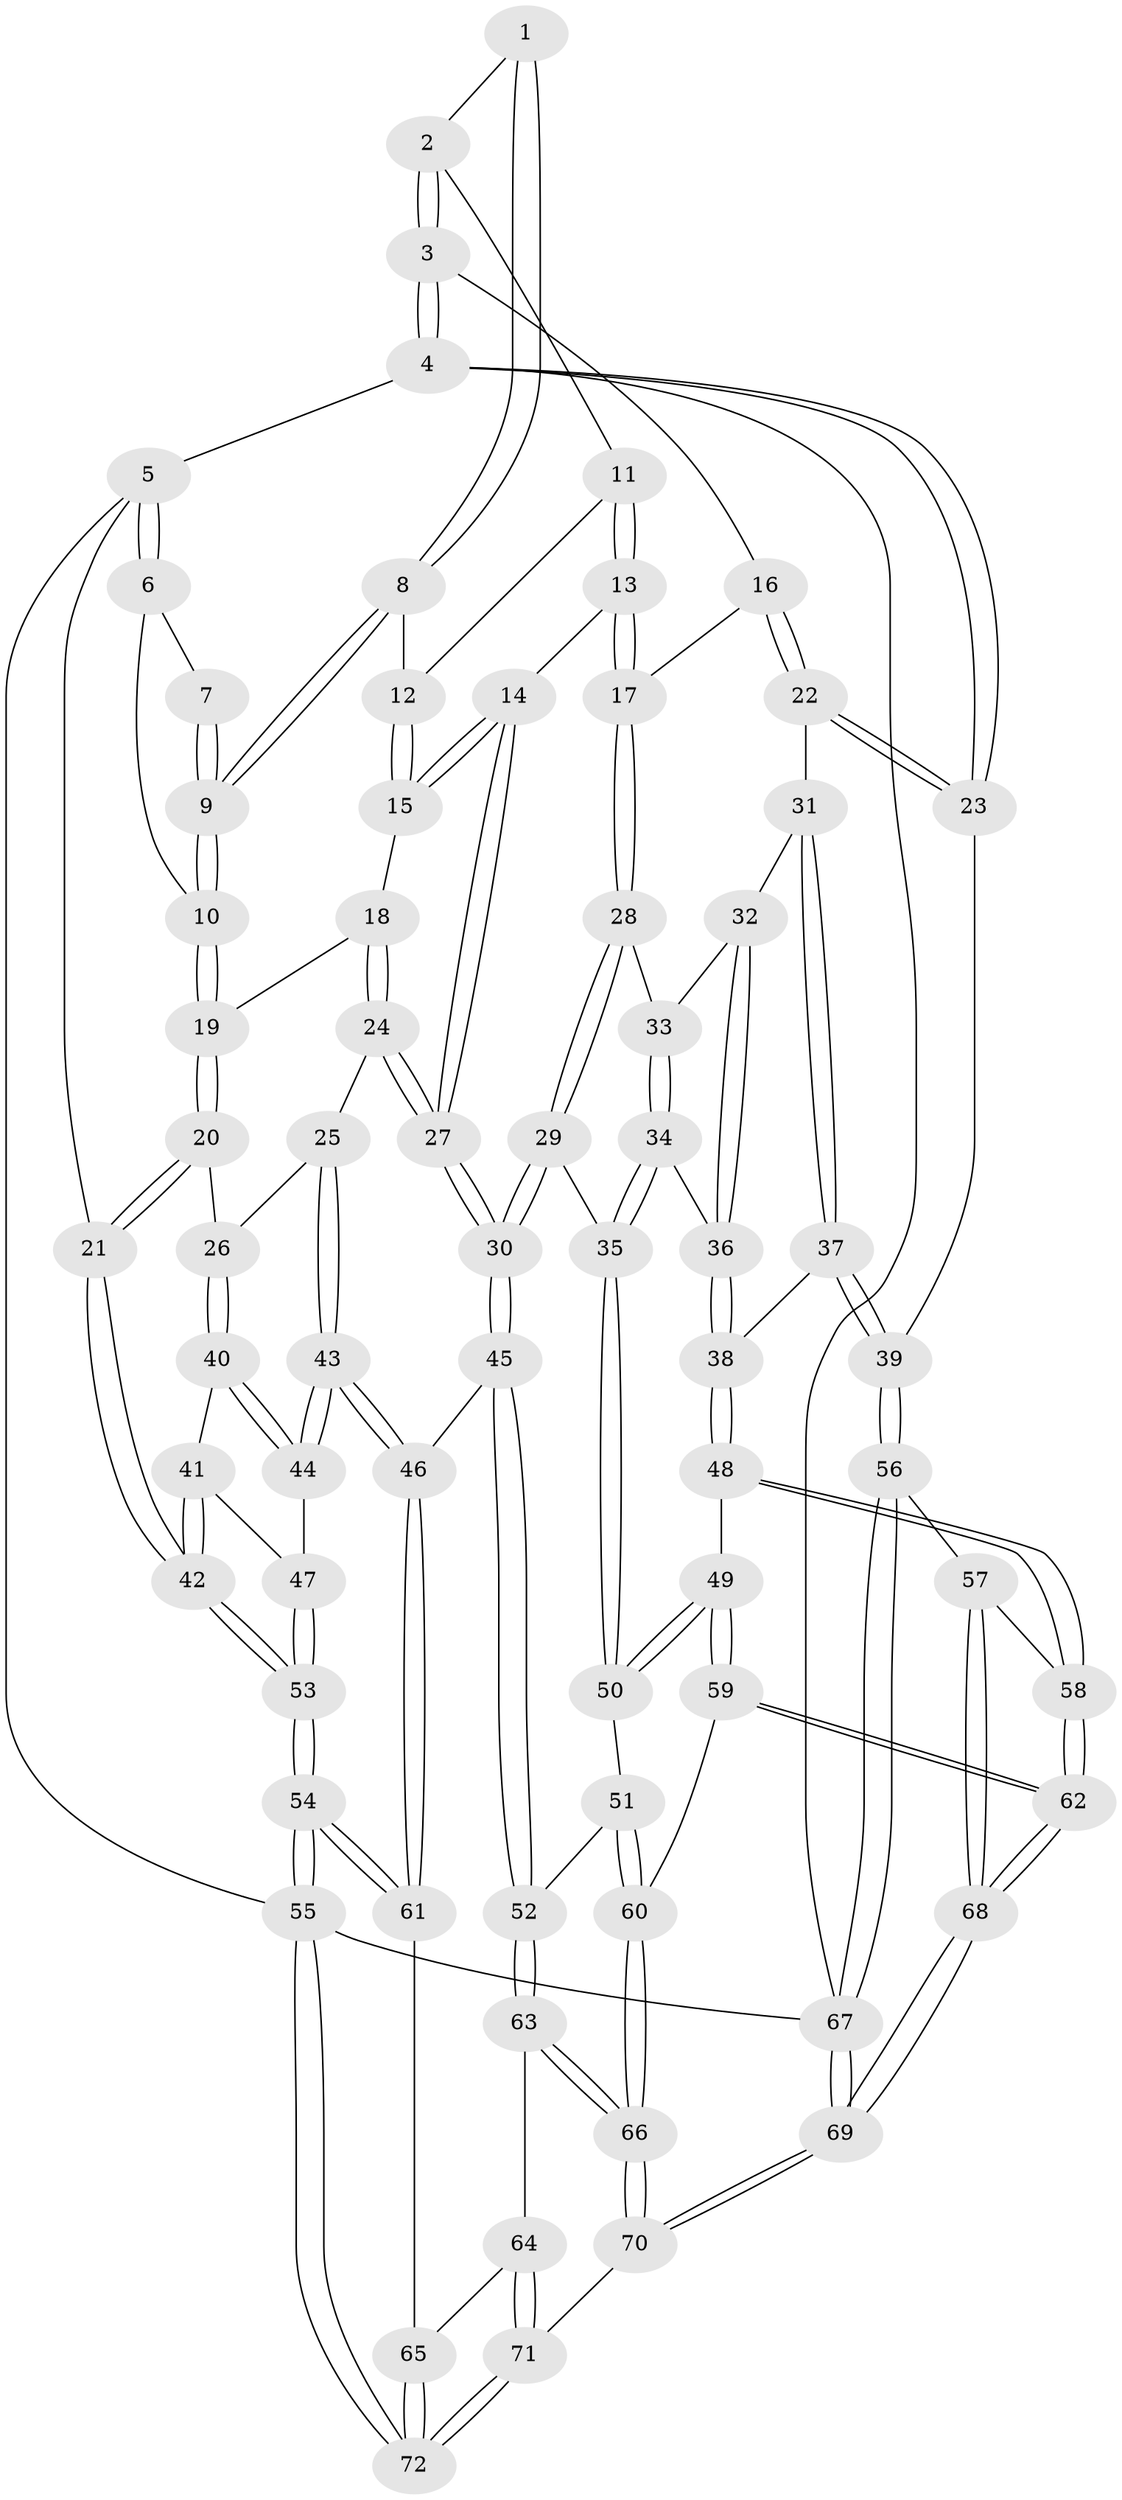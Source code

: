 // coarse degree distribution, {3: 0.18181818181818182, 4: 0.38636363636363635, 6: 0.06818181818181818, 5: 0.36363636363636365}
// Generated by graph-tools (version 1.1) at 2025/24/03/03/25 07:24:38]
// undirected, 72 vertices, 177 edges
graph export_dot {
graph [start="1"]
  node [color=gray90,style=filled];
  1 [pos="+0.4395999276112756+0"];
  2 [pos="+0.6146857964490512+0"];
  3 [pos="+0.7399371063383748+0"];
  4 [pos="+1+0"];
  5 [pos="+0+0"];
  6 [pos="+0+0"];
  7 [pos="+0.20815467856787132+0"];
  8 [pos="+0.26902490432049997+0.10625940080858916"];
  9 [pos="+0.2631350000280821+0.1086232665293589"];
  10 [pos="+0.22702558455502947+0.15489419711460573"];
  11 [pos="+0.5357559426703224+0"];
  12 [pos="+0.43153012174484257+0.07088822439656463"];
  13 [pos="+0.5237946013714646+0.3096202779083121"];
  14 [pos="+0.5029576833824821+0.31268757496013394"];
  15 [pos="+0.40040282994904264+0.25361718530741395"];
  16 [pos="+0.7904443019149711+0.1379547728345288"];
  17 [pos="+0.5281214617845799+0.3108898687213181"];
  18 [pos="+0.3185227210395151+0.2524238283245"];
  19 [pos="+0.22533735051982223+0.1579559811373573"];
  20 [pos="+0+0.23136435050051107"];
  21 [pos="+0+0.17973375468088634"];
  22 [pos="+0.8696224688806157+0.2663443069541484"];
  23 [pos="+1+0.2752142368388774"];
  24 [pos="+0.27302568604862565+0.3732028886828862"];
  25 [pos="+0.15657948619309311+0.40350826401842477"];
  26 [pos="+0.046833938436791636+0.333421620714114"];
  27 [pos="+0.3861834192824176+0.47246327714466446"];
  28 [pos="+0.6026501642362192+0.39325298187549246"];
  29 [pos="+0.5332681049973907+0.5652183461941167"];
  30 [pos="+0.38886297113459856+0.5743656257079187"];
  31 [pos="+0.8358746696624274+0.35253311486820865"];
  32 [pos="+0.6897867986907203+0.4080937305035324"];
  33 [pos="+0.6588674155618338+0.40774868898545885"];
  34 [pos="+0.6481751852777444+0.5271357054935498"];
  35 [pos="+0.5539171880910011+0.5778353166171804"];
  36 [pos="+0.7246815477478503+0.5601928110016231"];
  37 [pos="+0.8884436572157132+0.5389671372855976"];
  38 [pos="+0.7693223591553181+0.6248424310841239"];
  39 [pos="+1+0.6442738870921327"];
  40 [pos="+0.055388395065092765+0.5093312148625295"];
  41 [pos="+0.02274055497988436+0.5327399706668876"];
  42 [pos="+0+0.5369452420977778"];
  43 [pos="+0.21195631642593946+0.643204393603419"];
  44 [pos="+0.16809023513078786+0.6443347567688809"];
  45 [pos="+0.3191227697964416+0.6604477398060085"];
  46 [pos="+0.25230091723046305+0.6642976869761157"];
  47 [pos="+0.11567463125542016+0.6547264786745789"];
  48 [pos="+0.7288527431972682+0.6984200342624924"];
  49 [pos="+0.7096984121649678+0.7051249256582082"];
  50 [pos="+0.6139320994957796+0.6457268398321513"];
  51 [pos="+0.48526504570536794+0.7327079983318857"];
  52 [pos="+0.37160643221398376+0.7267165865176298"];
  53 [pos="+0+0.7694210163882947"];
  54 [pos="+0+0.7718990419200997"];
  55 [pos="+0+1"];
  56 [pos="+1+0.7372622179607288"];
  57 [pos="+1+0.7685252319948465"];
  58 [pos="+0.8612578227482884+0.8007979984338686"];
  59 [pos="+0.6420720826699005+0.8077376399417295"];
  60 [pos="+0.6380957416741673+0.8094415978235856"];
  61 [pos="+0.1588426054014522+0.9060889497786035"];
  62 [pos="+0.7942722545246017+1"];
  63 [pos="+0.40499147175971734+0.8416687446182319"];
  64 [pos="+0.37066173038637473+0.8921687244172708"];
  65 [pos="+0.17290647333923487+0.9397414506614356"];
  66 [pos="+0.5324751865739423+0.9076691034126094"];
  67 [pos="+1+1"];
  68 [pos="+0.797458435055246+1"];
  69 [pos="+0.797776372771754+1"];
  70 [pos="+0.5707327940575514+1"];
  71 [pos="+0.3673365596759754+1"];
  72 [pos="+0.1817511968286922+1"];
  1 -- 2;
  1 -- 8;
  1 -- 8;
  2 -- 3;
  2 -- 3;
  2 -- 11;
  3 -- 4;
  3 -- 4;
  3 -- 16;
  4 -- 5;
  4 -- 23;
  4 -- 23;
  4 -- 67;
  5 -- 6;
  5 -- 6;
  5 -- 21;
  5 -- 55;
  6 -- 7;
  6 -- 10;
  7 -- 9;
  7 -- 9;
  8 -- 9;
  8 -- 9;
  8 -- 12;
  9 -- 10;
  9 -- 10;
  10 -- 19;
  10 -- 19;
  11 -- 12;
  11 -- 13;
  11 -- 13;
  12 -- 15;
  12 -- 15;
  13 -- 14;
  13 -- 17;
  13 -- 17;
  14 -- 15;
  14 -- 15;
  14 -- 27;
  14 -- 27;
  15 -- 18;
  16 -- 17;
  16 -- 22;
  16 -- 22;
  17 -- 28;
  17 -- 28;
  18 -- 19;
  18 -- 24;
  18 -- 24;
  19 -- 20;
  19 -- 20;
  20 -- 21;
  20 -- 21;
  20 -- 26;
  21 -- 42;
  21 -- 42;
  22 -- 23;
  22 -- 23;
  22 -- 31;
  23 -- 39;
  24 -- 25;
  24 -- 27;
  24 -- 27;
  25 -- 26;
  25 -- 43;
  25 -- 43;
  26 -- 40;
  26 -- 40;
  27 -- 30;
  27 -- 30;
  28 -- 29;
  28 -- 29;
  28 -- 33;
  29 -- 30;
  29 -- 30;
  29 -- 35;
  30 -- 45;
  30 -- 45;
  31 -- 32;
  31 -- 37;
  31 -- 37;
  32 -- 33;
  32 -- 36;
  32 -- 36;
  33 -- 34;
  33 -- 34;
  34 -- 35;
  34 -- 35;
  34 -- 36;
  35 -- 50;
  35 -- 50;
  36 -- 38;
  36 -- 38;
  37 -- 38;
  37 -- 39;
  37 -- 39;
  38 -- 48;
  38 -- 48;
  39 -- 56;
  39 -- 56;
  40 -- 41;
  40 -- 44;
  40 -- 44;
  41 -- 42;
  41 -- 42;
  41 -- 47;
  42 -- 53;
  42 -- 53;
  43 -- 44;
  43 -- 44;
  43 -- 46;
  43 -- 46;
  44 -- 47;
  45 -- 46;
  45 -- 52;
  45 -- 52;
  46 -- 61;
  46 -- 61;
  47 -- 53;
  47 -- 53;
  48 -- 49;
  48 -- 58;
  48 -- 58;
  49 -- 50;
  49 -- 50;
  49 -- 59;
  49 -- 59;
  50 -- 51;
  51 -- 52;
  51 -- 60;
  51 -- 60;
  52 -- 63;
  52 -- 63;
  53 -- 54;
  53 -- 54;
  54 -- 55;
  54 -- 55;
  54 -- 61;
  54 -- 61;
  55 -- 72;
  55 -- 72;
  55 -- 67;
  56 -- 57;
  56 -- 67;
  56 -- 67;
  57 -- 58;
  57 -- 68;
  57 -- 68;
  58 -- 62;
  58 -- 62;
  59 -- 60;
  59 -- 62;
  59 -- 62;
  60 -- 66;
  60 -- 66;
  61 -- 65;
  62 -- 68;
  62 -- 68;
  63 -- 64;
  63 -- 66;
  63 -- 66;
  64 -- 65;
  64 -- 71;
  64 -- 71;
  65 -- 72;
  65 -- 72;
  66 -- 70;
  66 -- 70;
  67 -- 69;
  67 -- 69;
  68 -- 69;
  68 -- 69;
  69 -- 70;
  69 -- 70;
  70 -- 71;
  71 -- 72;
  71 -- 72;
}
